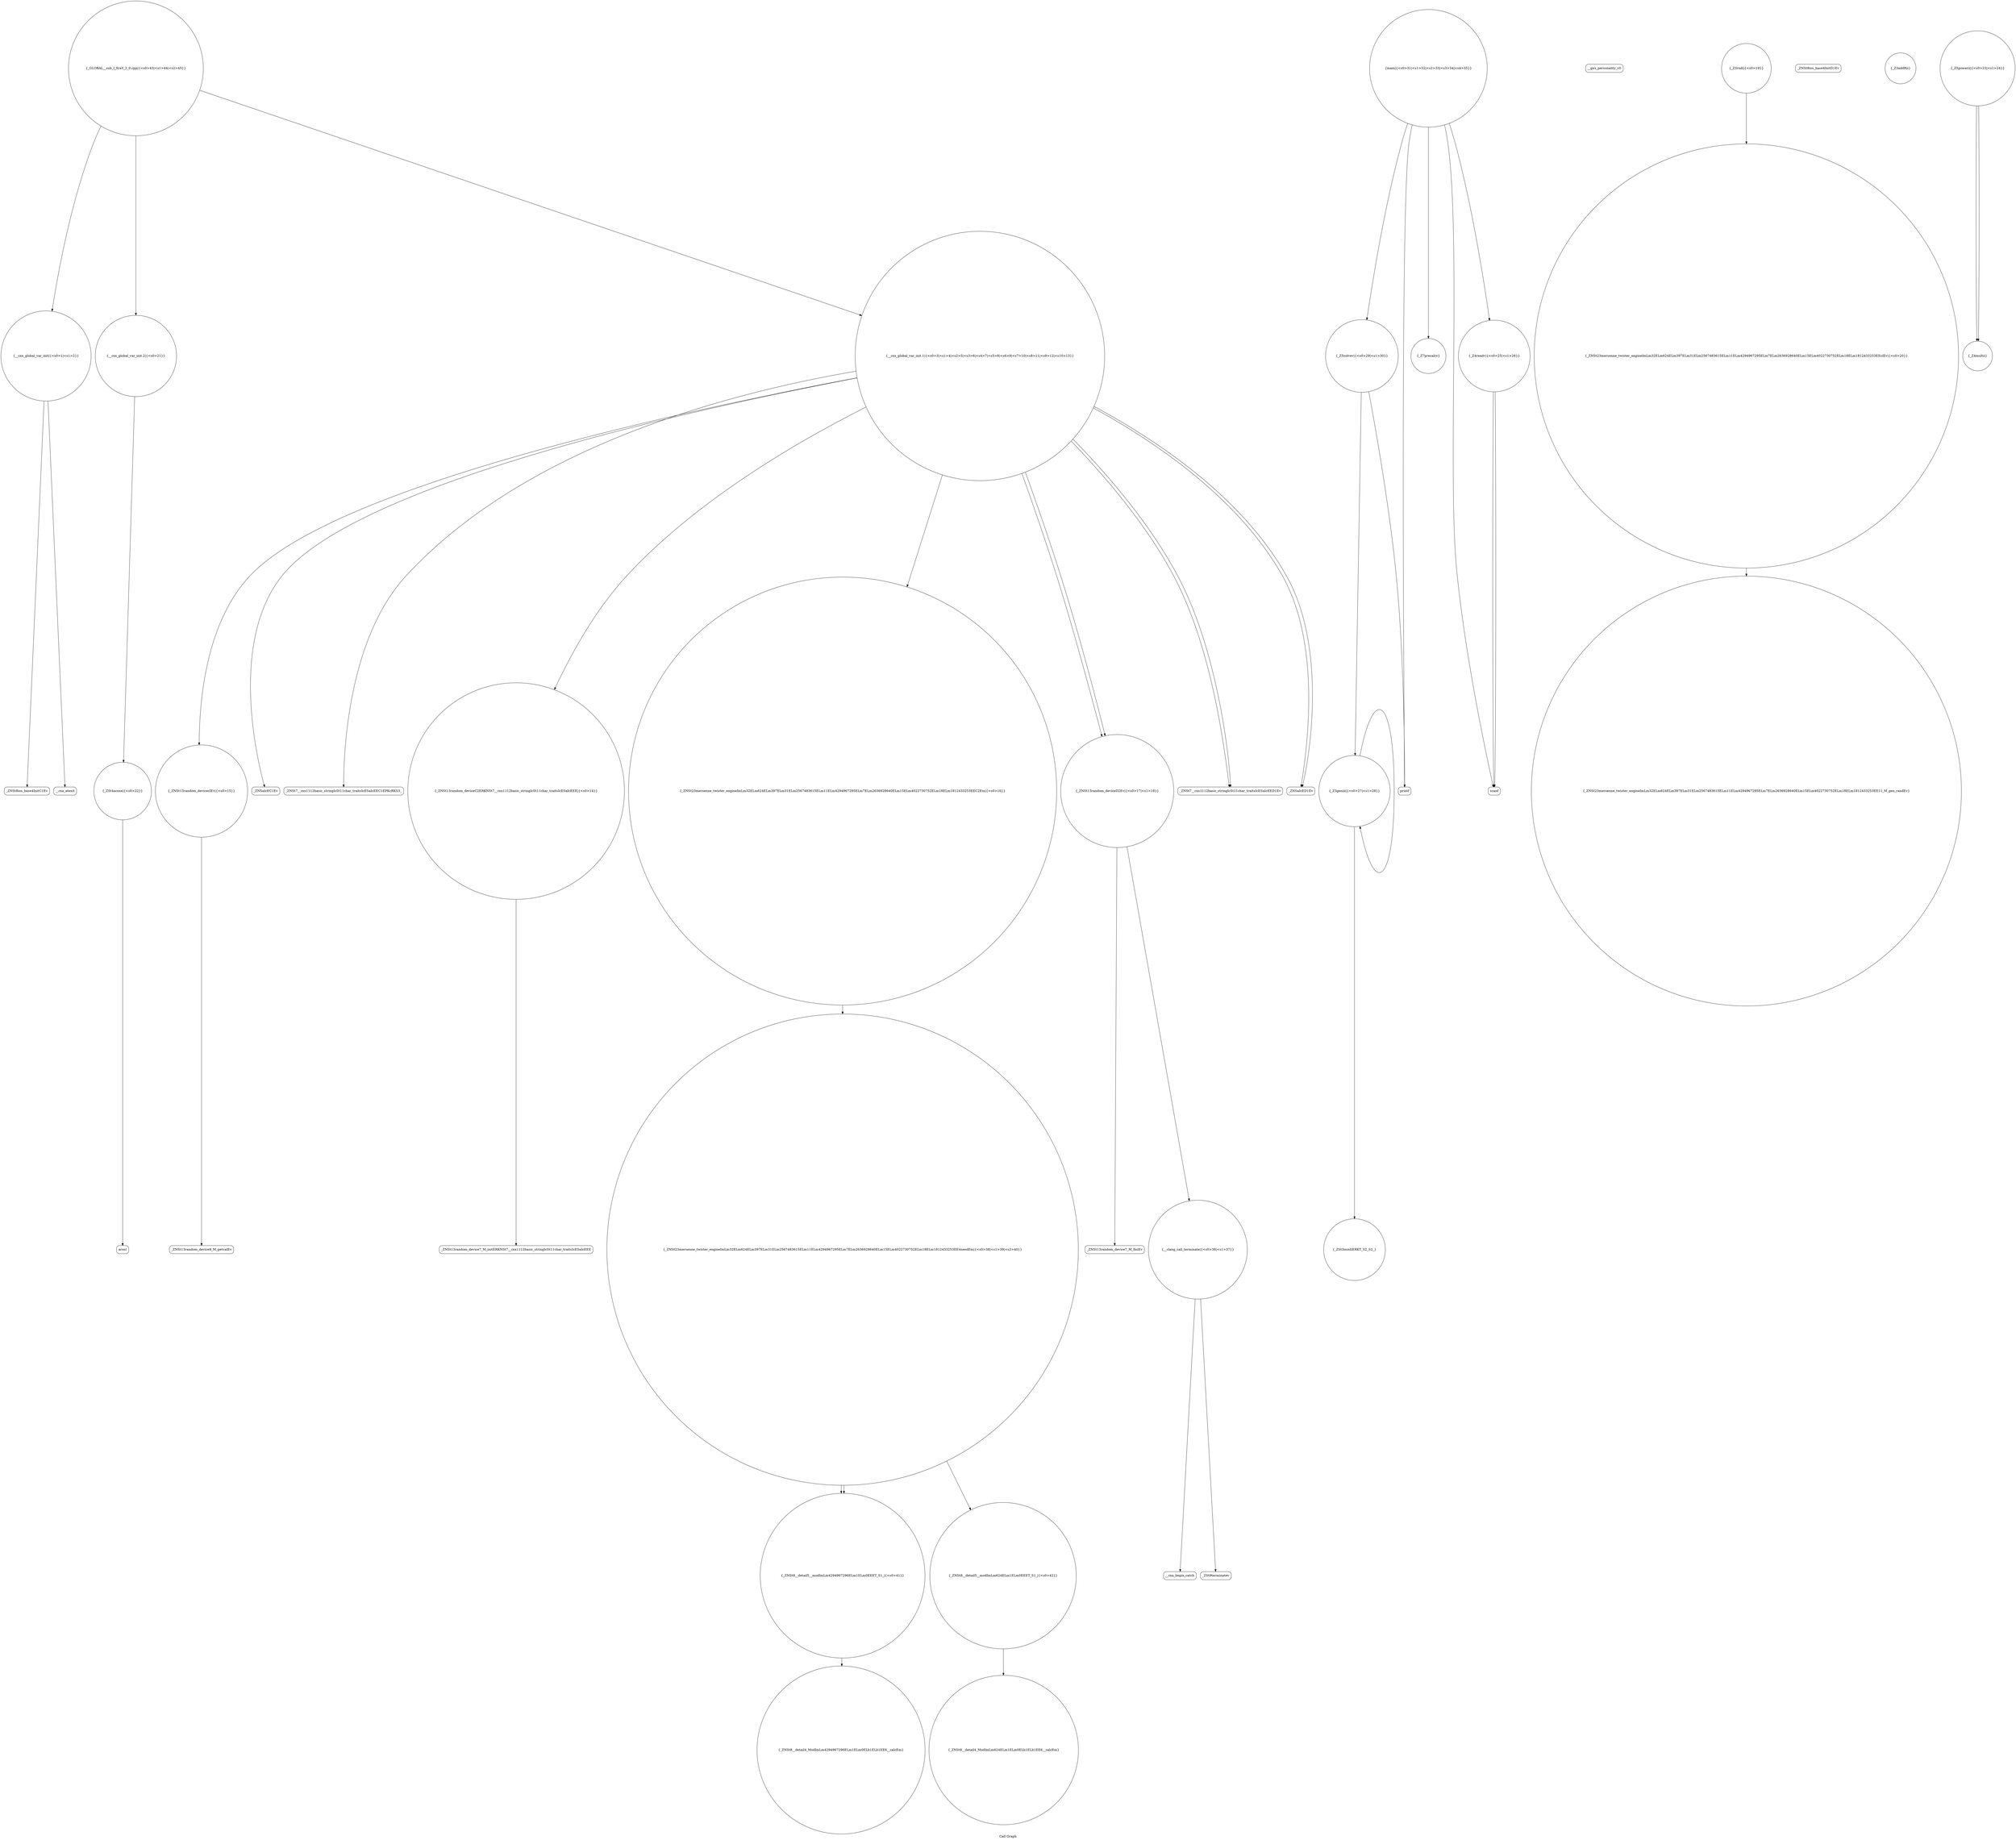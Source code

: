 digraph "Call Graph" {
	label="Call Graph";

	Node0x55dd11454420 [shape=record,shape=circle,label="{__cxx_global_var_init|{<s0>1|<s1>2}}"];
	Node0x55dd11454420:s0 -> Node0x55dd114548b0[color=black];
	Node0x55dd11454420:s1 -> Node0x55dd114549b0[color=black];
	Node0x55dd11455530 [shape=record,shape=circle,label="{_Z5solvev|{<s0>29|<s1>30}}"];
	Node0x55dd11455530:s0 -> Node0x55dd11455430[color=black];
	Node0x55dd11455530:s1 -> Node0x55dd114555b0[color=black];
	Node0x55dd11454bb0 [shape=record,shape=Mrecord,label="{__gxx_personality_v0}"];
	Node0x55dd114558b0 [shape=record,shape=Mrecord,label="{__cxa_begin_catch}"];
	Node0x55dd11454f30 [shape=record,shape=circle,label="{_Z3rndi|{<s0>19}}"];
	Node0x55dd11454f30:s0 -> Node0x55dd11454fb0[color=black];
	Node0x55dd11455c30 [shape=record,shape=circle,label="{_ZNSt8__detail4_ModImLm624ELm1ELm0ELb1ELb1EE6__calcEm}"];
	Node0x55dd114552b0 [shape=record,shape=circle,label="{_Z7precalcv}"];
	Node0x55dd11454930 [shape=record,shape=Mrecord,label="{_ZNSt8ios_base4InitD1Ev}"];
	Node0x55dd11455630 [shape=record,shape=circle,label="{main|{<s0>31|<s1>32|<s2>33|<s3>34|<s4>35}}"];
	Node0x55dd11455630:s0 -> Node0x55dd114552b0[color=black];
	Node0x55dd11455630:s1 -> Node0x55dd114553b0[color=black];
	Node0x55dd11455630:s2 -> Node0x55dd11455330[color=black];
	Node0x55dd11455630:s3 -> Node0x55dd114555b0[color=black];
	Node0x55dd11455630:s4 -> Node0x55dd11455530[color=black];
	Node0x55dd11454cb0 [shape=record,shape=circle,label="{_ZNSt13random_deviceclEv|{<s0>15}}"];
	Node0x55dd11454cb0:s0 -> Node0x55dd11455730[color=black];
	Node0x55dd114559b0 [shape=record,shape=Mrecord,label="{acosl}"];
	Node0x55dd11455030 [shape=record,shape=circle,label="{__cxx_global_var_init.2|{<s0>21}}"];
	Node0x55dd11455030:s0 -> Node0x55dd114550b0[color=black];
	Node0x55dd11455d30 [shape=record,shape=circle,label="{_GLOBAL__sub_I_XraY_2_0.cpp|{<s0>43|<s1>44|<s2>45}}"];
	Node0x55dd11455d30:s0 -> Node0x55dd11454420[color=black];
	Node0x55dd11455d30:s1 -> Node0x55dd11454a30[color=black];
	Node0x55dd11455d30:s2 -> Node0x55dd11455030[color=black];
	Node0x55dd114553b0 [shape=record,shape=Mrecord,label="{scanf}"];
	Node0x55dd11454a30 [shape=record,shape=circle,label="{__cxx_global_var_init.1|{<s0>3|<s1>4|<s2>5|<s3>6|<s4>7|<s5>8|<s6>9|<s7>10|<s8>11|<s9>12|<s10>13}}"];
	Node0x55dd11454a30:s0 -> Node0x55dd11454ab0[color=black];
	Node0x55dd11454a30:s1 -> Node0x55dd11454b30[color=black];
	Node0x55dd11454a30:s2 -> Node0x55dd11454c30[color=black];
	Node0x55dd11454a30:s3 -> Node0x55dd11454cb0[color=black];
	Node0x55dd11454a30:s4 -> Node0x55dd11454d30[color=black];
	Node0x55dd11454a30:s5 -> Node0x55dd11454db0[color=black];
	Node0x55dd11454a30:s6 -> Node0x55dd11454e30[color=black];
	Node0x55dd11454a30:s7 -> Node0x55dd11454eb0[color=black];
	Node0x55dd11454a30:s8 -> Node0x55dd11454db0[color=black];
	Node0x55dd11454a30:s9 -> Node0x55dd11454e30[color=black];
	Node0x55dd11454a30:s10 -> Node0x55dd11454eb0[color=black];
	Node0x55dd11455730 [shape=record,shape=Mrecord,label="{_ZNSt13random_device9_M_getvalEv}"];
	Node0x55dd11454db0 [shape=record,shape=circle,label="{_ZNSt13random_deviceD2Ev|{<s0>17|<s1>18}}"];
	Node0x55dd11454db0:s0 -> Node0x55dd114557b0[color=black];
	Node0x55dd11454db0:s1 -> Node0x55dd11455830[color=black];
	Node0x55dd11455ab0 [shape=record,shape=circle,label="{_ZNSt8__detail5__modImLm4294967296ELm1ELm0EEET_S1_|{<s0>41}}"];
	Node0x55dd11455ab0:s0 -> Node0x55dd11455bb0[color=black];
	Node0x55dd11455130 [shape=record,shape=circle,label="{_Z3addRii}"];
	Node0x55dd114554b0 [shape=record,shape=circle,label="{_ZSt3minIiERKT_S2_S2_}"];
	Node0x55dd11454b30 [shape=record,shape=Mrecord,label="{_ZNSt7__cxx1112basic_stringIcSt11char_traitsIcESaIcEEC1EPKcRKS3_}"];
	Node0x55dd11455830 [shape=record,shape=circle,label="{__clang_call_terminate|{<s0>36|<s1>37}}"];
	Node0x55dd11455830:s0 -> Node0x55dd114558b0[color=black];
	Node0x55dd11455830:s1 -> Node0x55dd11455930[color=black];
	Node0x55dd11454eb0 [shape=record,shape=Mrecord,label="{_ZNSaIcED1Ev}"];
	Node0x55dd11455bb0 [shape=record,shape=circle,label="{_ZNSt8__detail4_ModImLm4294967296ELm1ELm0ELb1ELb1EE6__calcEm}"];
	Node0x55dd11455230 [shape=record,shape=circle,label="{_Z5powerii|{<s0>23|<s1>24}}"];
	Node0x55dd11455230:s0 -> Node0x55dd114551b0[color=black];
	Node0x55dd11455230:s1 -> Node0x55dd114551b0[color=black];
	Node0x55dd114548b0 [shape=record,shape=Mrecord,label="{_ZNSt8ios_base4InitC1Ev}"];
	Node0x55dd114555b0 [shape=record,shape=Mrecord,label="{printf}"];
	Node0x55dd11454c30 [shape=record,shape=circle,label="{_ZNSt13random_deviceC2ERKNSt7__cxx1112basic_stringIcSt11char_traitsIcESaIcEEE|{<s0>14}}"];
	Node0x55dd11454c30:s0 -> Node0x55dd114556b0[color=black];
	Node0x55dd11455930 [shape=record,shape=Mrecord,label="{_ZSt9terminatev}"];
	Node0x55dd11454fb0 [shape=record,shape=circle,label="{_ZNSt23mersenne_twister_engineImLm32ELm624ELm397ELm31ELm2567483615ELm11ELm4294967295ELm7ELm2636928640ELm15ELm4022730752ELm18ELm1812433253EEclEv|{<s0>20}}"];
	Node0x55dd11454fb0:s0 -> Node0x55dd11455cb0[color=black];
	Node0x55dd11455cb0 [shape=record,shape=circle,label="{_ZNSt23mersenne_twister_engineImLm32ELm624ELm397ELm31ELm2567483615ELm11ELm4294967295ELm7ELm2636928640ELm15ELm4022730752ELm18ELm1812433253EE11_M_gen_randEv}"];
	Node0x55dd11455330 [shape=record,shape=circle,label="{_Z4readv|{<s0>25|<s1>26}}"];
	Node0x55dd11455330:s0 -> Node0x55dd114553b0[color=black];
	Node0x55dd11455330:s1 -> Node0x55dd114553b0[color=black];
	Node0x55dd114549b0 [shape=record,shape=Mrecord,label="{__cxa_atexit}"];
	Node0x55dd114556b0 [shape=record,shape=Mrecord,label="{_ZNSt13random_device7_M_initERKNSt7__cxx1112basic_stringIcSt11char_traitsIcESaIcEEE}"];
	Node0x55dd11454d30 [shape=record,shape=circle,label="{_ZNSt23mersenne_twister_engineImLm32ELm624ELm397ELm31ELm2567483615ELm11ELm4294967295ELm7ELm2636928640ELm15ELm4022730752ELm18ELm1812433253EEC2Em|{<s0>16}}"];
	Node0x55dd11454d30:s0 -> Node0x55dd11455a30[color=black];
	Node0x55dd11455a30 [shape=record,shape=circle,label="{_ZNSt23mersenne_twister_engineImLm32ELm624ELm397ELm31ELm2567483615ELm11ELm4294967295ELm7ELm2636928640ELm15ELm4022730752ELm18ELm1812433253EE4seedEm|{<s0>38|<s1>39|<s2>40}}"];
	Node0x55dd11455a30:s0 -> Node0x55dd11455ab0[color=black];
	Node0x55dd11455a30:s1 -> Node0x55dd11455b30[color=black];
	Node0x55dd11455a30:s2 -> Node0x55dd11455ab0[color=black];
	Node0x55dd114550b0 [shape=record,shape=circle,label="{_ZSt4acose|{<s0>22}}"];
	Node0x55dd114550b0:s0 -> Node0x55dd114559b0[color=black];
	Node0x55dd11455430 [shape=record,shape=circle,label="{_Z3geniii|{<s0>27|<s1>28}}"];
	Node0x55dd11455430:s0 -> Node0x55dd114554b0[color=black];
	Node0x55dd11455430:s1 -> Node0x55dd11455430[color=black];
	Node0x55dd11454ab0 [shape=record,shape=Mrecord,label="{_ZNSaIcEC1Ev}"];
	Node0x55dd114557b0 [shape=record,shape=Mrecord,label="{_ZNSt13random_device7_M_finiEv}"];
	Node0x55dd11454e30 [shape=record,shape=Mrecord,label="{_ZNSt7__cxx1112basic_stringIcSt11char_traitsIcESaIcEED1Ev}"];
	Node0x55dd11455b30 [shape=record,shape=circle,label="{_ZNSt8__detail5__modImLm624ELm1ELm0EEET_S1_|{<s0>42}}"];
	Node0x55dd11455b30:s0 -> Node0x55dd11455c30[color=black];
	Node0x55dd114551b0 [shape=record,shape=circle,label="{_Z4multii}"];
}
